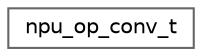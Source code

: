 digraph "Graphical Class Hierarchy"
{
 // LATEX_PDF_SIZE
  bgcolor="transparent";
  edge [fontname=Helvetica,fontsize=10,labelfontname=Helvetica,labelfontsize=10];
  node [fontname=Helvetica,fontsize=10,shape=box,height=0.2,width=0.4];
  rankdir="LR";
  Node0 [id="Node000000",label="npu_op_conv_t",height=0.2,width=0.4,color="grey40", fillcolor="white", style="filled",URL="$structnpu__op__conv__t.html",tooltip=" "];
}
